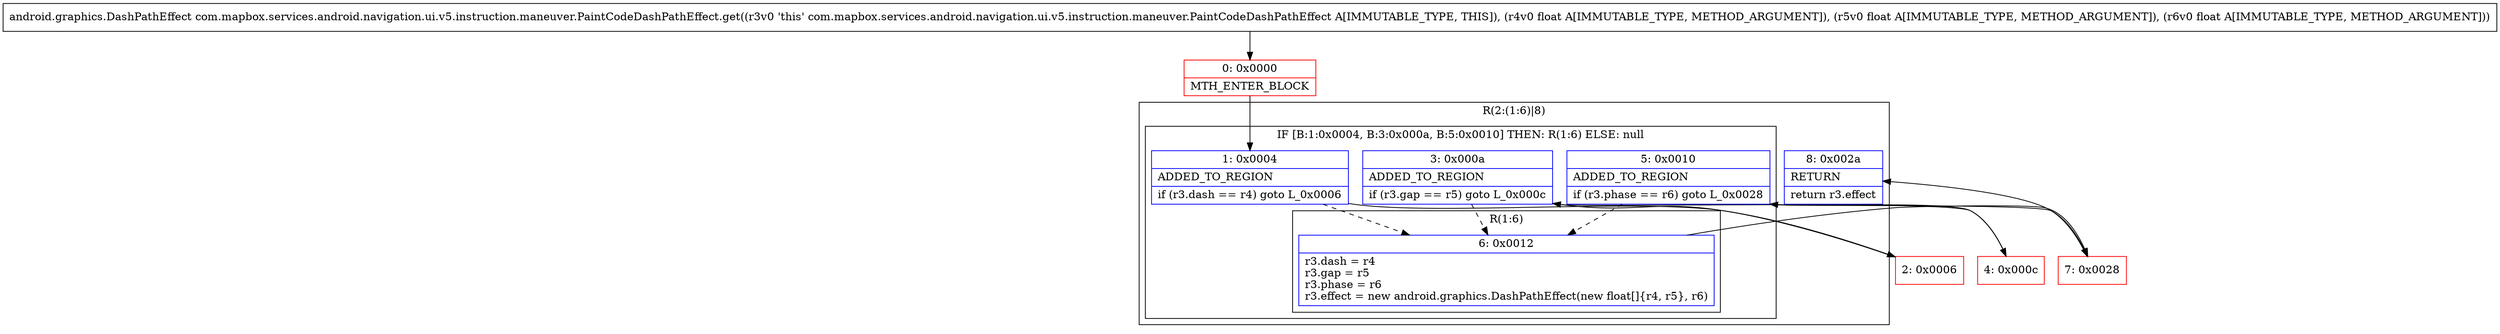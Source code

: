 digraph "CFG forcom.mapbox.services.android.navigation.ui.v5.instruction.maneuver.PaintCodeDashPathEffect.get(FFF)Landroid\/graphics\/DashPathEffect;" {
subgraph cluster_Region_456459871 {
label = "R(2:(1:6)|8)";
node [shape=record,color=blue];
subgraph cluster_IfRegion_2101852902 {
label = "IF [B:1:0x0004, B:3:0x000a, B:5:0x0010] THEN: R(1:6) ELSE: null";
node [shape=record,color=blue];
Node_1 [shape=record,label="{1\:\ 0x0004|ADDED_TO_REGION\l|if (r3.dash == r4) goto L_0x0006\l}"];
Node_3 [shape=record,label="{3\:\ 0x000a|ADDED_TO_REGION\l|if (r3.gap == r5) goto L_0x000c\l}"];
Node_5 [shape=record,label="{5\:\ 0x0010|ADDED_TO_REGION\l|if (r3.phase == r6) goto L_0x0028\l}"];
subgraph cluster_Region_1138696482 {
label = "R(1:6)";
node [shape=record,color=blue];
Node_6 [shape=record,label="{6\:\ 0x0012|r3.dash = r4\lr3.gap = r5\lr3.phase = r6\lr3.effect = new android.graphics.DashPathEffect(new float[]\{r4, r5\}, r6)\l}"];
}
}
Node_8 [shape=record,label="{8\:\ 0x002a|RETURN\l|return r3.effect\l}"];
}
Node_0 [shape=record,color=red,label="{0\:\ 0x0000|MTH_ENTER_BLOCK\l}"];
Node_2 [shape=record,color=red,label="{2\:\ 0x0006}"];
Node_4 [shape=record,color=red,label="{4\:\ 0x000c}"];
Node_7 [shape=record,color=red,label="{7\:\ 0x0028}"];
MethodNode[shape=record,label="{android.graphics.DashPathEffect com.mapbox.services.android.navigation.ui.v5.instruction.maneuver.PaintCodeDashPathEffect.get((r3v0 'this' com.mapbox.services.android.navigation.ui.v5.instruction.maneuver.PaintCodeDashPathEffect A[IMMUTABLE_TYPE, THIS]), (r4v0 float A[IMMUTABLE_TYPE, METHOD_ARGUMENT]), (r5v0 float A[IMMUTABLE_TYPE, METHOD_ARGUMENT]), (r6v0 float A[IMMUTABLE_TYPE, METHOD_ARGUMENT])) }"];
MethodNode -> Node_0;
Node_1 -> Node_2;
Node_1 -> Node_6[style=dashed];
Node_3 -> Node_4;
Node_3 -> Node_6[style=dashed];
Node_5 -> Node_6[style=dashed];
Node_5 -> Node_7;
Node_6 -> Node_7;
Node_0 -> Node_1;
Node_2 -> Node_3;
Node_4 -> Node_5;
Node_7 -> Node_8;
}


